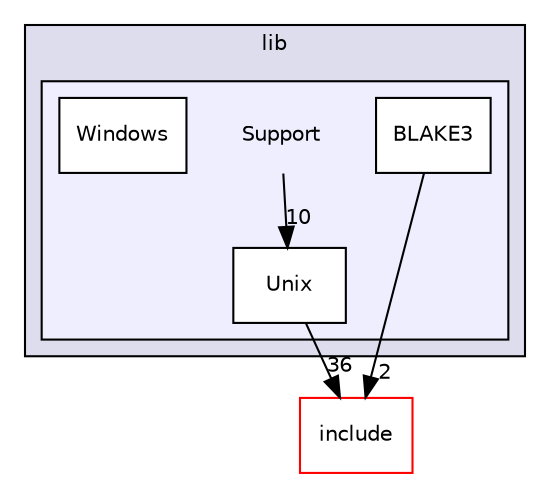 digraph "lib/Support" {
  bgcolor=transparent;
  compound=true
  node [ fontsize="10", fontname="Helvetica"];
  edge [ labelfontsize="10", labelfontname="Helvetica"];
  subgraph clusterdir_97aefd0d527b934f1d99a682da8fe6a9 {
    graph [ bgcolor="#ddddee", pencolor="black", label="lib" fontname="Helvetica", fontsize="10", URL="dir_97aefd0d527b934f1d99a682da8fe6a9.html"]
  subgraph clusterdir_f0dc79bace318df7ec0fa0bdb179ed95 {
    graph [ bgcolor="#eeeeff", pencolor="black", label="" URL="dir_f0dc79bace318df7ec0fa0bdb179ed95.html"];
    dir_f0dc79bace318df7ec0fa0bdb179ed95 [shape=plaintext label="Support"];
    dir_f3f0a8af2a732984d43cfee43ea2024a [shape=box label="BLAKE3" color="black" fillcolor="white" style="filled" URL="dir_f3f0a8af2a732984d43cfee43ea2024a.html"];
    dir_6250a1735cd73ce49bd3ad6a841e6a54 [shape=box label="Unix" color="black" fillcolor="white" style="filled" URL="dir_6250a1735cd73ce49bd3ad6a841e6a54.html"];
    dir_3517577039c8cab3aba0e0e4cb0c6785 [shape=box label="Windows" color="black" fillcolor="white" style="filled" URL="dir_3517577039c8cab3aba0e0e4cb0c6785.html"];
  }
  }
  dir_d44c64559bbebec7f509842c48db8b23 [shape=box label="include" color="red" URL="dir_d44c64559bbebec7f509842c48db8b23.html"];
  dir_f0dc79bace318df7ec0fa0bdb179ed95->dir_6250a1735cd73ce49bd3ad6a841e6a54 [headlabel="10", labeldistance=1.5 headhref="dir_000091_000263.html"];
  dir_6250a1735cd73ce49bd3ad6a841e6a54->dir_d44c64559bbebec7f509842c48db8b23 [headlabel="36", labeldistance=1.5 headhref="dir_000263_000001.html"];
  dir_f3f0a8af2a732984d43cfee43ea2024a->dir_d44c64559bbebec7f509842c48db8b23 [headlabel="2", labeldistance=1.5 headhref="dir_000092_000001.html"];
}
